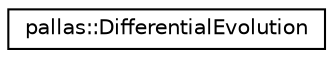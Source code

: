 digraph "Graphical Class Hierarchy"
{
  edge [fontname="Helvetica",fontsize="10",labelfontname="Helvetica",labelfontsize="10"];
  node [fontname="Helvetica",fontsize="10",shape=record];
  rankdir="LR";
  Node1 [label="pallas::DifferentialEvolution",height=0.2,width=0.4,color="black", fillcolor="white", style="filled",URL="$classpallas_1_1_differential_evolution.html",tooltip="Minimizes an objective function by continuously evolving a population of candidate solutions..."];
}
